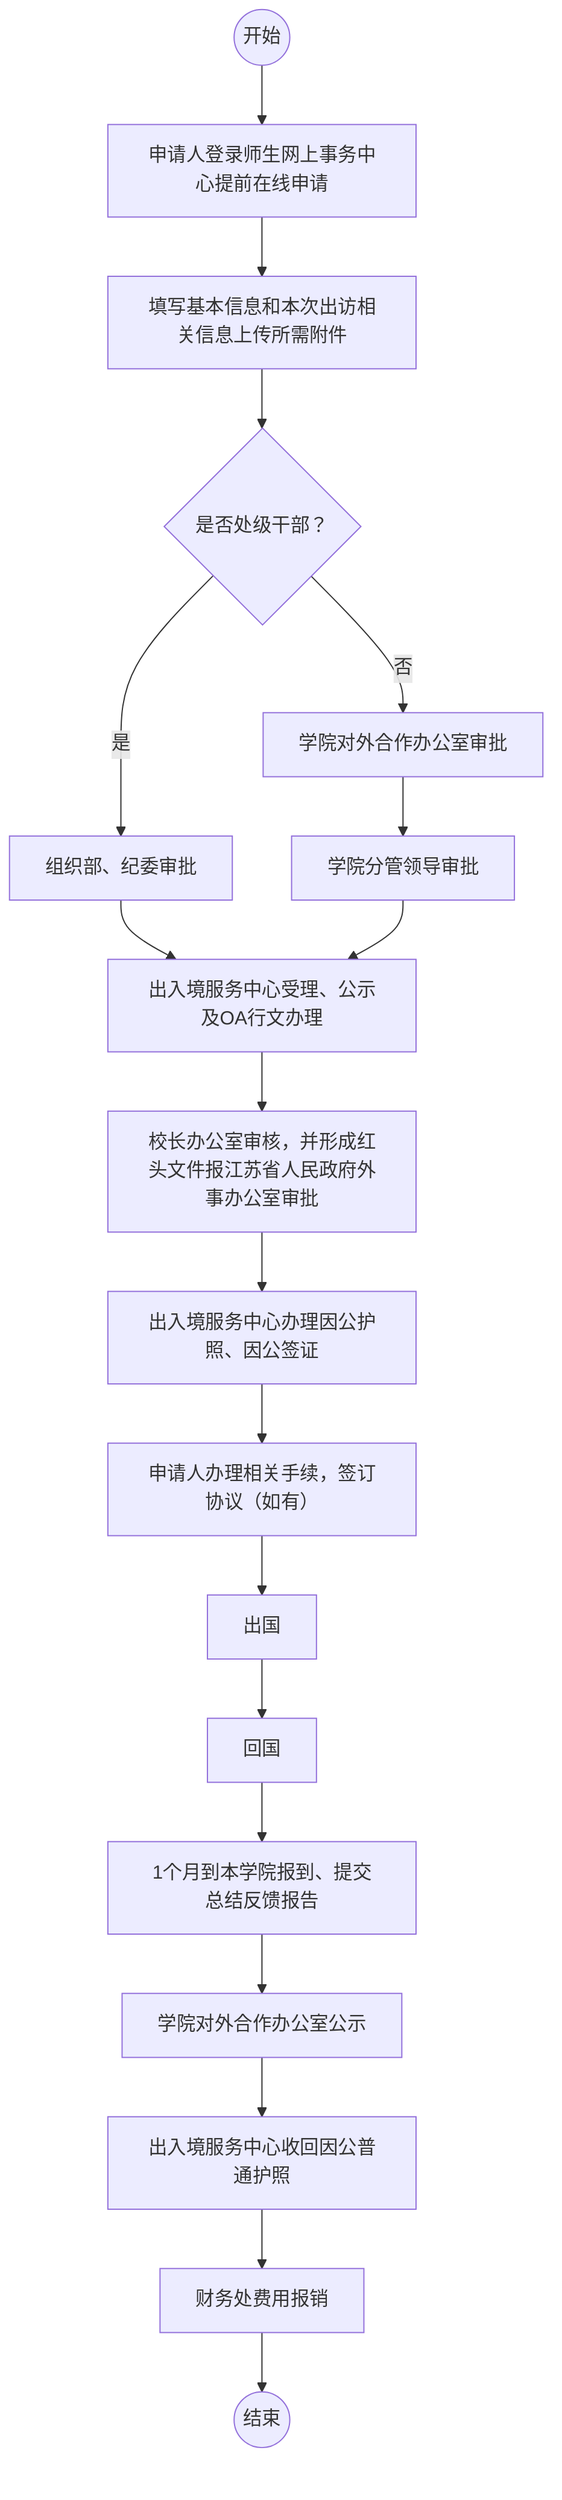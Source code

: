 flowchart TD
    开始((开始))
    申请人登录师生网上事务中心提前在线申请
    填写基本信息和本次出访相关信息上传所需附件
    是否处级干部{是否处级干部？}
    组织部纪委审批[组织部、纪委审批]
    学院对外合作办公室审批[学院对外合作办公室审批]
    学院分管领导审批[学院分管领导审批]
    出入境服务中心受理公示及OA行文办理[出入境服务中心受理、公示及OA行文办理]
    校长办公室审核并形成红头文件报江苏省人民政府外事办公室审批[校长办公室审核，并形成红头文件报江苏省人民政府外事办公室审批]
    出入境服务中心办理因公护照因公签证[出入境服务中心办理因公护照、因公签证]
    申请人办理相关手续签订协议如有[申请人办理相关手续，签订协议（如有）]
    出国[出国]
    回国[回国]
    到本学院报到提交总结反馈报告[1个月到本学院报到、提交总结反馈报告]
    学院对外合作办公室公示[学院对外合作办公室公示]
    出入境服务中心收回因公普通护照[出入境服务中心收回因公普通护照]
    财务处费用报销[财务处费用报销]
    结束((结束))

    开始 --> 申请人登录师生网上事务中心提前在线申请
    申请人登录师生网上事务中心提前在线申请 --> 填写基本信息和本次出访相关信息上传所需附件
    填写基本信息和本次出访相关信息上传所需附件 --> 是否处级干部
    是否处级干部 -- 是 --> 组织部纪委审批
    是否处级干部 -- 否 --> 学院对外合作办公室审批
    组织部纪委审批 --> 出入境服务中心受理公示及OA行文办理
    学院对外合作办公室审批 --> 学院分管领导审批
    学院分管领导审批 --> 出入境服务中心受理公示及OA行文办理
    出入境服务中心受理公示及OA行文办理 --> 校长办公室审核并形成红头文件报江苏省人民政府外事办公室审批
    校长办公室审核并形成红头文件报江苏省人民政府外事办公室审批 --> 出入境服务中心办理因公护照因公签证
    出入境服务中心办理因公护照因公签证 --> 申请人办理相关手续签订协议如有
    申请人办理相关手续签订协议如有 --> 出国
    出国 --> 回国
    回国 --> 到本学院报到提交总结反馈报告
    到本学院报到提交总结反馈报告 --> 学院对外合作办公室公示
    学院对外合作办公室公示 --> 出入境服务中心收回因公普通护照
    出入境服务中心收回因公普通护照 --> 财务处费用报销
    财务处费用报销 --> 结束
